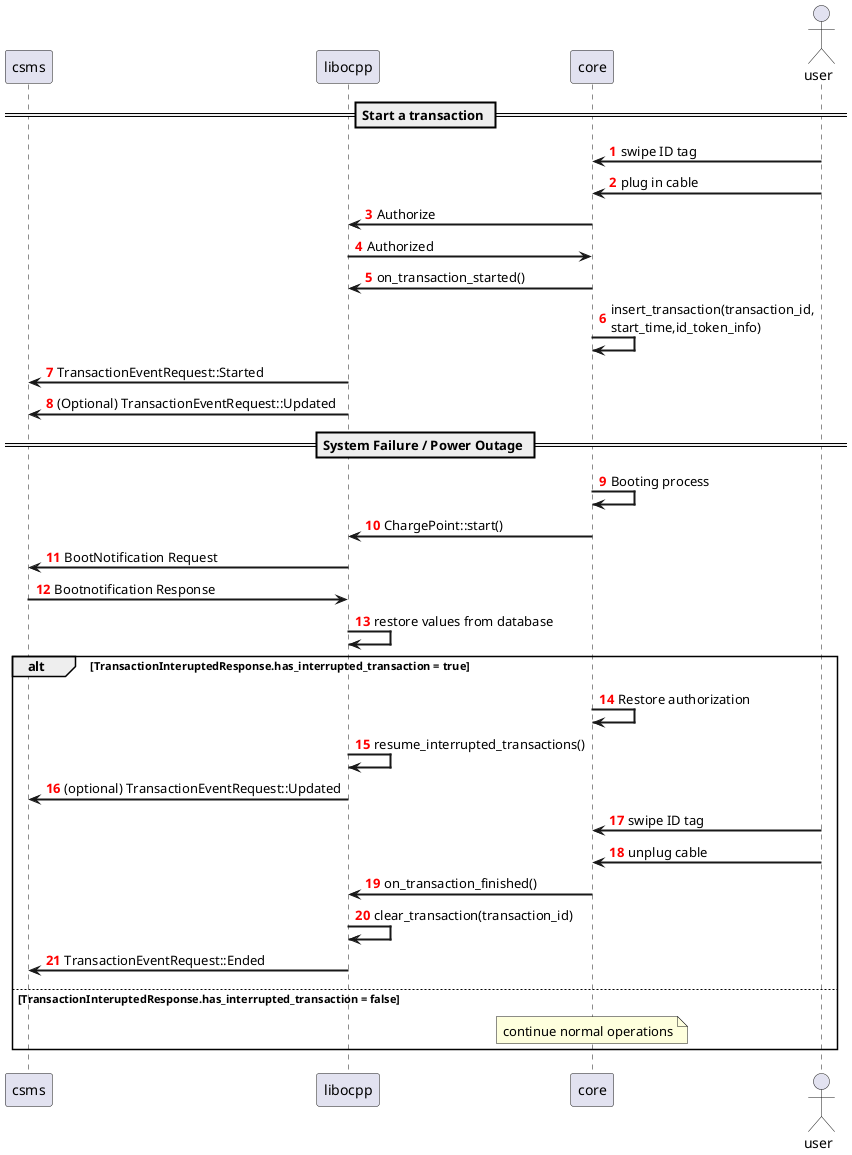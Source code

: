@startuml
'https://plantuml.com/sequence-diagram
!pragma teoz true
participant csms order 10
participant libocpp order 20
participant core order 30
actor user order 40 
autonumber "<b><font color=red>"
skinparam sequenceArrowThickness 2

== Start a transaction ==
user->core: swipe ID tag
user->core: plug in cable
core->libocpp: Authorize
libocpp->core:Authorized
core->libocpp: on_transaction_started()
core->core: insert_transaction(transaction_id,\nstart_time,id_token_info)
libocpp->csms: TransactionEventRequest::Started
libocpp->csms: (Optional) TransactionEventRequest::Updated

== System Failure / Power Outage ==
core->core: Booting process
core->libocpp: ChargePoint::start()
libocpp->csms: BootNotification Request
csms->libocpp: Bootnotification Response
libocpp->libocpp: restore values from database
alt TransactionInteruptedResponse.has_interrupted_transaction = true
core->core: Restore authorization
libocpp->libocpp: resume_interrupted_transactions()
libocpp->csms: (optional) TransactionEventRequest::Updated
user->core: swipe ID tag
user->core: unplug cable
core->libocpp: on_transaction_finished()
libocpp->libocpp: clear_transaction(transaction_id)
libocpp->csms: TransactionEventRequest::Ended

else TransactionInteruptedResponse.has_interrupted_transaction = false
note over core: continue normal operations



@enduml